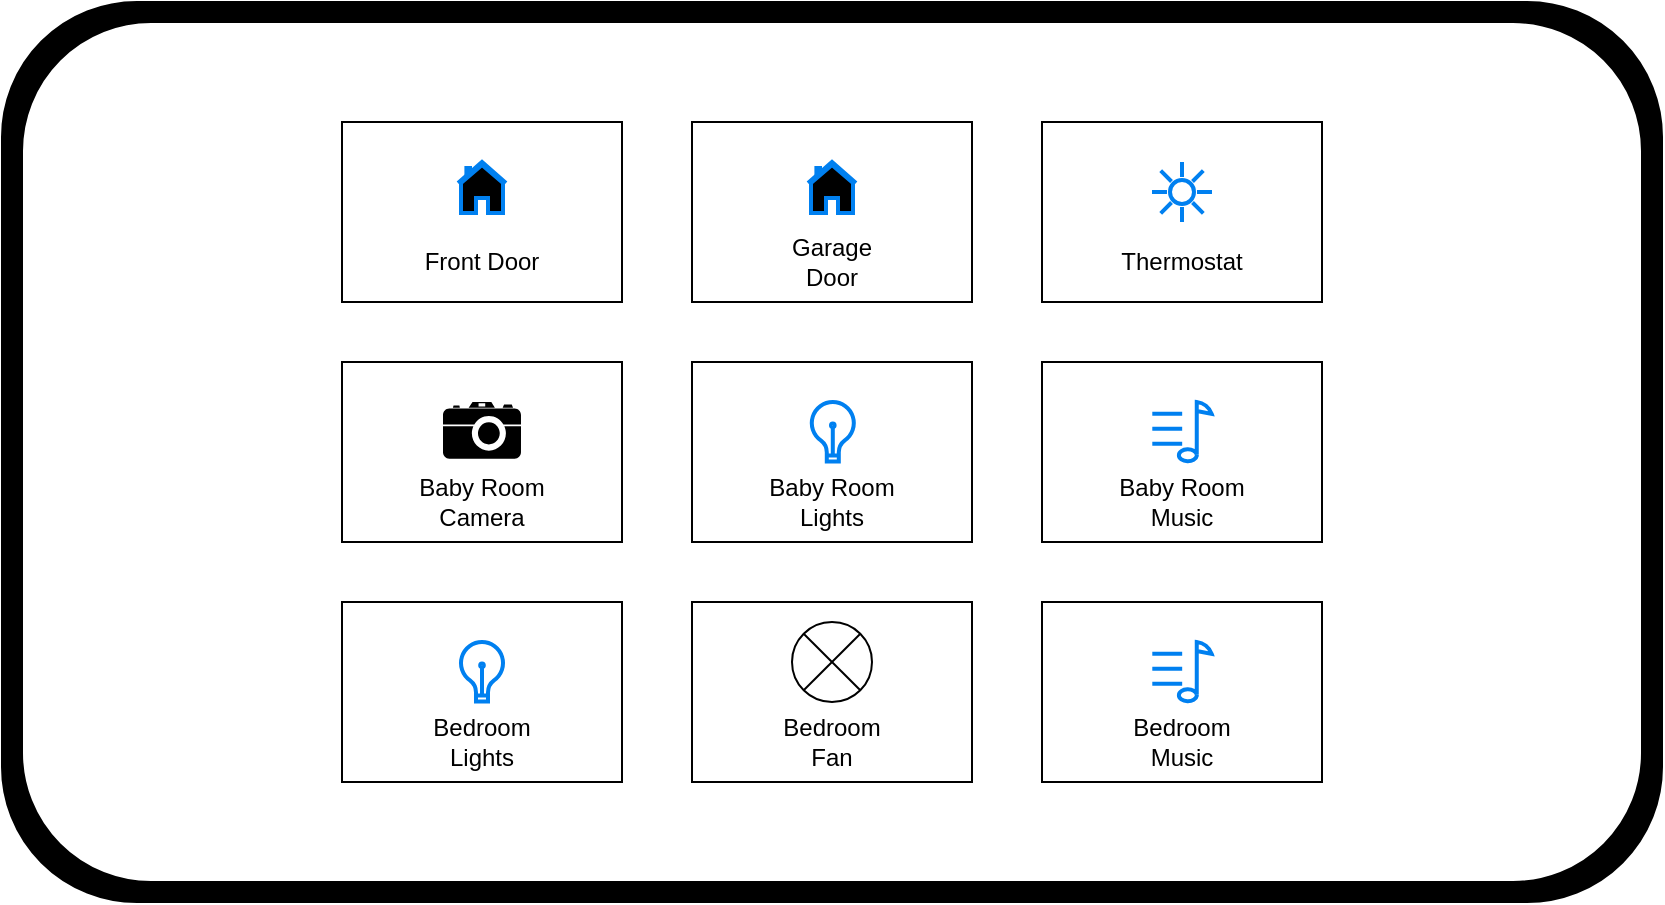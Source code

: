 <mxfile version="13.6.2" type="device"><diagram id="edXUdg5kjaeSYhxGHSRM" name="Page-1"><mxGraphModel dx="1837" dy="1070" grid="1" gridSize="10" guides="1" tooltips="1" connect="1" arrows="1" fold="1" page="1" pageScale="1" pageWidth="850" pageHeight="1100" math="0" shadow="0"><root><mxCell id="0"/><mxCell id="1" parent="0"/><mxCell id="zx20H6Lwk42_XFqPbvcM-1" value="" style="rounded=1;whiteSpace=wrap;html=1;fillColor=#000000;" vertex="1" parent="1"><mxGeometry x="10" y="10" width="830" height="450" as="geometry"/></mxCell><mxCell id="zx20H6Lwk42_XFqPbvcM-2" value="" style="rounded=1;whiteSpace=wrap;html=1;" vertex="1" parent="1"><mxGeometry x="20" y="20" width="810" height="430" as="geometry"/></mxCell><mxCell id="zx20H6Lwk42_XFqPbvcM-9" value="" style="group" vertex="1" connectable="0" parent="1"><mxGeometry x="180" y="70" width="140" height="90" as="geometry"/></mxCell><mxCell id="zx20H6Lwk42_XFqPbvcM-4" value="" style="rounded=0;whiteSpace=wrap;html=1;fillColor=none;" vertex="1" parent="zx20H6Lwk42_XFqPbvcM-9"><mxGeometry width="140" height="90" as="geometry"/></mxCell><mxCell id="zx20H6Lwk42_XFqPbvcM-3" value="" style="html=1;verticalLabelPosition=bottom;align=center;labelBackgroundColor=#ffffff;verticalAlign=top;strokeWidth=2;strokeColor=#0080F0;shadow=0;dashed=0;shape=mxgraph.ios7.icons.home;fillColor=#000000;" vertex="1" parent="zx20H6Lwk42_XFqPbvcM-9"><mxGeometry x="58" y="20" width="24" height="25.5" as="geometry"/></mxCell><mxCell id="zx20H6Lwk42_XFqPbvcM-5" value="Front Door" style="text;html=1;strokeColor=none;fillColor=none;align=center;verticalAlign=middle;whiteSpace=wrap;rounded=0;" vertex="1" parent="zx20H6Lwk42_XFqPbvcM-9"><mxGeometry x="36" y="60" width="68" height="20" as="geometry"/></mxCell><mxCell id="zx20H6Lwk42_XFqPbvcM-7" style="edgeStyle=orthogonalEdgeStyle;rounded=0;orthogonalLoop=1;jettySize=auto;html=1;exitX=0.5;exitY=1;exitDx=0;exitDy=0;" edge="1" parent="zx20H6Lwk42_XFqPbvcM-9" source="zx20H6Lwk42_XFqPbvcM-4" target="zx20H6Lwk42_XFqPbvcM-4"><mxGeometry relative="1" as="geometry"/></mxCell><mxCell id="zx20H6Lwk42_XFqPbvcM-10" value="" style="group" vertex="1" connectable="0" parent="1"><mxGeometry x="180" y="190" width="140" height="90" as="geometry"/></mxCell><mxCell id="zx20H6Lwk42_XFqPbvcM-11" value="" style="rounded=0;whiteSpace=wrap;html=1;fillColor=none;" vertex="1" parent="zx20H6Lwk42_XFqPbvcM-10"><mxGeometry width="140" height="90" as="geometry"/></mxCell><mxCell id="zx20H6Lwk42_XFqPbvcM-13" value="Baby Room Camera" style="text;html=1;strokeColor=none;fillColor=none;align=center;verticalAlign=middle;whiteSpace=wrap;rounded=0;" vertex="1" parent="zx20H6Lwk42_XFqPbvcM-10"><mxGeometry x="36" y="60" width="68" height="20" as="geometry"/></mxCell><mxCell id="zx20H6Lwk42_XFqPbvcM-14" style="edgeStyle=orthogonalEdgeStyle;rounded=0;orthogonalLoop=1;jettySize=auto;html=1;exitX=0.5;exitY=1;exitDx=0;exitDy=0;" edge="1" parent="zx20H6Lwk42_XFqPbvcM-10" source="zx20H6Lwk42_XFqPbvcM-11" target="zx20H6Lwk42_XFqPbvcM-11"><mxGeometry relative="1" as="geometry"/></mxCell><mxCell id="zx20H6Lwk42_XFqPbvcM-55" value="" style="shape=mxgraph.signs.tech.camera_2;html=1;fillColor=#000000;strokeColor=none;verticalLabelPosition=bottom;verticalAlign=top;align=center;" vertex="1" parent="zx20H6Lwk42_XFqPbvcM-10"><mxGeometry x="50.5" y="20" width="39" height="28.36" as="geometry"/></mxCell><mxCell id="zx20H6Lwk42_XFqPbvcM-15" value="" style="group" vertex="1" connectable="0" parent="1"><mxGeometry x="180" y="310" width="140" height="90" as="geometry"/></mxCell><mxCell id="zx20H6Lwk42_XFqPbvcM-16" value="" style="rounded=0;whiteSpace=wrap;html=1;fillColor=none;" vertex="1" parent="zx20H6Lwk42_XFqPbvcM-15"><mxGeometry width="140" height="90" as="geometry"/></mxCell><mxCell id="zx20H6Lwk42_XFqPbvcM-18" value="Bedroom Lights" style="text;html=1;strokeColor=none;fillColor=none;align=center;verticalAlign=middle;whiteSpace=wrap;rounded=0;" vertex="1" parent="zx20H6Lwk42_XFqPbvcM-15"><mxGeometry x="36" y="60" width="68" height="20" as="geometry"/></mxCell><mxCell id="zx20H6Lwk42_XFqPbvcM-19" style="edgeStyle=orthogonalEdgeStyle;rounded=0;orthogonalLoop=1;jettySize=auto;html=1;exitX=0.5;exitY=1;exitDx=0;exitDy=0;" edge="1" parent="zx20H6Lwk42_XFqPbvcM-15" source="zx20H6Lwk42_XFqPbvcM-16" target="zx20H6Lwk42_XFqPbvcM-16"><mxGeometry relative="1" as="geometry"/></mxCell><mxCell id="zx20H6Lwk42_XFqPbvcM-57" value="" style="html=1;verticalLabelPosition=bottom;align=center;labelBackgroundColor=#ffffff;verticalAlign=top;strokeWidth=2;strokeColor=#0080F0;shadow=0;dashed=0;shape=mxgraph.ios7.icons.lightbulb;fillColor=none;" vertex="1" parent="zx20H6Lwk42_XFqPbvcM-15"><mxGeometry x="58.6" y="20" width="22.8" height="29.7" as="geometry"/></mxCell><mxCell id="zx20H6Lwk42_XFqPbvcM-20" value="" style="group" vertex="1" connectable="0" parent="1"><mxGeometry x="355" y="310" width="140" height="90" as="geometry"/></mxCell><mxCell id="zx20H6Lwk42_XFqPbvcM-21" value="" style="rounded=0;whiteSpace=wrap;html=1;fillColor=none;" vertex="1" parent="zx20H6Lwk42_XFqPbvcM-20"><mxGeometry width="140" height="90" as="geometry"/></mxCell><mxCell id="zx20H6Lwk42_XFqPbvcM-23" value="Bedroom Fan" style="text;html=1;strokeColor=none;fillColor=none;align=center;verticalAlign=middle;whiteSpace=wrap;rounded=0;" vertex="1" parent="zx20H6Lwk42_XFqPbvcM-20"><mxGeometry x="36" y="60" width="68" height="20" as="geometry"/></mxCell><mxCell id="zx20H6Lwk42_XFqPbvcM-24" style="edgeStyle=orthogonalEdgeStyle;rounded=0;orthogonalLoop=1;jettySize=auto;html=1;exitX=0.5;exitY=1;exitDx=0;exitDy=0;" edge="1" parent="zx20H6Lwk42_XFqPbvcM-20" source="zx20H6Lwk42_XFqPbvcM-21" target="zx20H6Lwk42_XFqPbvcM-21"><mxGeometry relative="1" as="geometry"/></mxCell><mxCell id="zx20H6Lwk42_XFqPbvcM-60" value="" style="verticalLabelPosition=bottom;verticalAlign=top;html=1;shape=mxgraph.flowchart.or;fillColor=none;" vertex="1" parent="zx20H6Lwk42_XFqPbvcM-20"><mxGeometry x="50" y="10" width="40" height="40" as="geometry"/></mxCell><mxCell id="zx20H6Lwk42_XFqPbvcM-25" value="" style="group" vertex="1" connectable="0" parent="1"><mxGeometry x="355" y="190" width="140" height="90" as="geometry"/></mxCell><mxCell id="zx20H6Lwk42_XFqPbvcM-26" value="" style="rounded=0;whiteSpace=wrap;html=1;fillColor=none;" vertex="1" parent="zx20H6Lwk42_XFqPbvcM-25"><mxGeometry width="140" height="90" as="geometry"/></mxCell><mxCell id="zx20H6Lwk42_XFqPbvcM-28" value="Baby Room Lights" style="text;html=1;strokeColor=none;fillColor=none;align=center;verticalAlign=middle;whiteSpace=wrap;rounded=0;" vertex="1" parent="zx20H6Lwk42_XFqPbvcM-25"><mxGeometry x="36" y="60" width="68" height="20" as="geometry"/></mxCell><mxCell id="zx20H6Lwk42_XFqPbvcM-29" style="edgeStyle=orthogonalEdgeStyle;rounded=0;orthogonalLoop=1;jettySize=auto;html=1;exitX=0.5;exitY=1;exitDx=0;exitDy=0;" edge="1" parent="zx20H6Lwk42_XFqPbvcM-25" source="zx20H6Lwk42_XFqPbvcM-26" target="zx20H6Lwk42_XFqPbvcM-26"><mxGeometry relative="1" as="geometry"/></mxCell><mxCell id="zx20H6Lwk42_XFqPbvcM-56" value="" style="html=1;verticalLabelPosition=bottom;align=center;labelBackgroundColor=#ffffff;verticalAlign=top;strokeWidth=2;strokeColor=#0080F0;shadow=0;dashed=0;shape=mxgraph.ios7.icons.lightbulb;fillColor=none;" vertex="1" parent="zx20H6Lwk42_XFqPbvcM-25"><mxGeometry x="59" y="20" width="22.8" height="29.7" as="geometry"/></mxCell><mxCell id="zx20H6Lwk42_XFqPbvcM-30" value="" style="group" vertex="1" connectable="0" parent="1"><mxGeometry x="355" y="70" width="140" height="90" as="geometry"/></mxCell><mxCell id="zx20H6Lwk42_XFqPbvcM-31" value="" style="rounded=0;whiteSpace=wrap;html=1;fillColor=none;" vertex="1" parent="zx20H6Lwk42_XFqPbvcM-30"><mxGeometry width="140" height="90" as="geometry"/></mxCell><mxCell id="zx20H6Lwk42_XFqPbvcM-32" value="" style="html=1;verticalLabelPosition=bottom;align=center;labelBackgroundColor=#ffffff;verticalAlign=top;strokeWidth=2;strokeColor=#0080F0;shadow=0;dashed=0;shape=mxgraph.ios7.icons.home;fillColor=#000000;" vertex="1" parent="zx20H6Lwk42_XFqPbvcM-30"><mxGeometry x="58" y="20" width="24" height="25.5" as="geometry"/></mxCell><mxCell id="zx20H6Lwk42_XFqPbvcM-33" value="Garage Door" style="text;html=1;strokeColor=none;fillColor=none;align=center;verticalAlign=middle;whiteSpace=wrap;rounded=0;" vertex="1" parent="zx20H6Lwk42_XFqPbvcM-30"><mxGeometry x="36" y="60" width="68" height="20" as="geometry"/></mxCell><mxCell id="zx20H6Lwk42_XFqPbvcM-34" style="edgeStyle=orthogonalEdgeStyle;rounded=0;orthogonalLoop=1;jettySize=auto;html=1;exitX=0.5;exitY=1;exitDx=0;exitDy=0;" edge="1" parent="zx20H6Lwk42_XFqPbvcM-30" source="zx20H6Lwk42_XFqPbvcM-31" target="zx20H6Lwk42_XFqPbvcM-31"><mxGeometry relative="1" as="geometry"/></mxCell><mxCell id="zx20H6Lwk42_XFqPbvcM-35" value="" style="group" vertex="1" connectable="0" parent="1"><mxGeometry x="530" y="70" width="140" height="90" as="geometry"/></mxCell><mxCell id="zx20H6Lwk42_XFqPbvcM-36" value="" style="rounded=0;whiteSpace=wrap;html=1;fillColor=none;" vertex="1" parent="zx20H6Lwk42_XFqPbvcM-35"><mxGeometry width="140" height="90" as="geometry"/></mxCell><mxCell id="zx20H6Lwk42_XFqPbvcM-38" value="Thermostat" style="text;html=1;strokeColor=none;fillColor=none;align=center;verticalAlign=middle;whiteSpace=wrap;rounded=0;" vertex="1" parent="zx20H6Lwk42_XFqPbvcM-35"><mxGeometry x="36" y="60" width="68" height="20" as="geometry"/></mxCell><mxCell id="zx20H6Lwk42_XFqPbvcM-39" style="edgeStyle=orthogonalEdgeStyle;rounded=0;orthogonalLoop=1;jettySize=auto;html=1;exitX=0.5;exitY=1;exitDx=0;exitDy=0;" edge="1" parent="zx20H6Lwk42_XFqPbvcM-35" source="zx20H6Lwk42_XFqPbvcM-36" target="zx20H6Lwk42_XFqPbvcM-36"><mxGeometry relative="1" as="geometry"/></mxCell><mxCell id="zx20H6Lwk42_XFqPbvcM-59" value="" style="html=1;verticalLabelPosition=bottom;align=center;labelBackgroundColor=#ffffff;verticalAlign=top;strokeWidth=2;strokeColor=#0080F0;shadow=0;dashed=0;shape=mxgraph.ios7.icons.sun;pointerEvents=1;fillColor=none;" vertex="1" parent="zx20H6Lwk42_XFqPbvcM-35"><mxGeometry x="55" y="20" width="30" height="30" as="geometry"/></mxCell><mxCell id="zx20H6Lwk42_XFqPbvcM-40" value="" style="group" vertex="1" connectable="0" parent="1"><mxGeometry x="530" y="310" width="140" height="90" as="geometry"/></mxCell><mxCell id="zx20H6Lwk42_XFqPbvcM-41" value="" style="rounded=0;whiteSpace=wrap;html=1;fillColor=none;" vertex="1" parent="zx20H6Lwk42_XFqPbvcM-40"><mxGeometry width="140" height="90" as="geometry"/></mxCell><mxCell id="zx20H6Lwk42_XFqPbvcM-43" value="Bedroom Music" style="text;html=1;strokeColor=none;fillColor=none;align=center;verticalAlign=middle;whiteSpace=wrap;rounded=0;" vertex="1" parent="zx20H6Lwk42_XFqPbvcM-40"><mxGeometry x="36" y="60" width="68" height="20" as="geometry"/></mxCell><mxCell id="zx20H6Lwk42_XFqPbvcM-44" style="edgeStyle=orthogonalEdgeStyle;rounded=0;orthogonalLoop=1;jettySize=auto;html=1;exitX=0.5;exitY=1;exitDx=0;exitDy=0;" edge="1" parent="zx20H6Lwk42_XFqPbvcM-40" source="zx20H6Lwk42_XFqPbvcM-41" target="zx20H6Lwk42_XFqPbvcM-41"><mxGeometry relative="1" as="geometry"/></mxCell><mxCell id="zx20H6Lwk42_XFqPbvcM-54" value="" style="html=1;verticalLabelPosition=bottom;align=center;labelBackgroundColor=#ffffff;verticalAlign=top;strokeWidth=2;strokeColor=#0080F0;shadow=0;dashed=0;shape=mxgraph.ios7.icons.note;pointerEvents=1;fillColor=none;" vertex="1" parent="zx20H6Lwk42_XFqPbvcM-40"><mxGeometry x="55.15" y="20" width="29.7" height="29.7" as="geometry"/></mxCell><mxCell id="zx20H6Lwk42_XFqPbvcM-45" value="" style="group" vertex="1" connectable="0" parent="1"><mxGeometry x="530" y="190" width="140" height="90" as="geometry"/></mxCell><mxCell id="zx20H6Lwk42_XFqPbvcM-46" value="" style="rounded=0;whiteSpace=wrap;html=1;fillColor=none;" vertex="1" parent="zx20H6Lwk42_XFqPbvcM-45"><mxGeometry width="140" height="90" as="geometry"/></mxCell><mxCell id="zx20H6Lwk42_XFqPbvcM-48" value="Baby Room Music" style="text;html=1;strokeColor=none;fillColor=none;align=center;verticalAlign=middle;whiteSpace=wrap;rounded=0;" vertex="1" parent="zx20H6Lwk42_XFqPbvcM-45"><mxGeometry x="36" y="60" width="68" height="20" as="geometry"/></mxCell><mxCell id="zx20H6Lwk42_XFqPbvcM-49" style="edgeStyle=orthogonalEdgeStyle;rounded=0;orthogonalLoop=1;jettySize=auto;html=1;exitX=0.5;exitY=1;exitDx=0;exitDy=0;" edge="1" parent="zx20H6Lwk42_XFqPbvcM-45" source="zx20H6Lwk42_XFqPbvcM-46" target="zx20H6Lwk42_XFqPbvcM-46"><mxGeometry relative="1" as="geometry"/></mxCell><mxCell id="zx20H6Lwk42_XFqPbvcM-53" value="" style="html=1;verticalLabelPosition=bottom;align=center;labelBackgroundColor=#ffffff;verticalAlign=top;strokeWidth=2;strokeColor=#0080F0;shadow=0;dashed=0;shape=mxgraph.ios7.icons.note;pointerEvents=1;fillColor=none;" vertex="1" parent="zx20H6Lwk42_XFqPbvcM-45"><mxGeometry x="55.15" y="20" width="29.7" height="29.7" as="geometry"/></mxCell></root></mxGraphModel></diagram></mxfile>